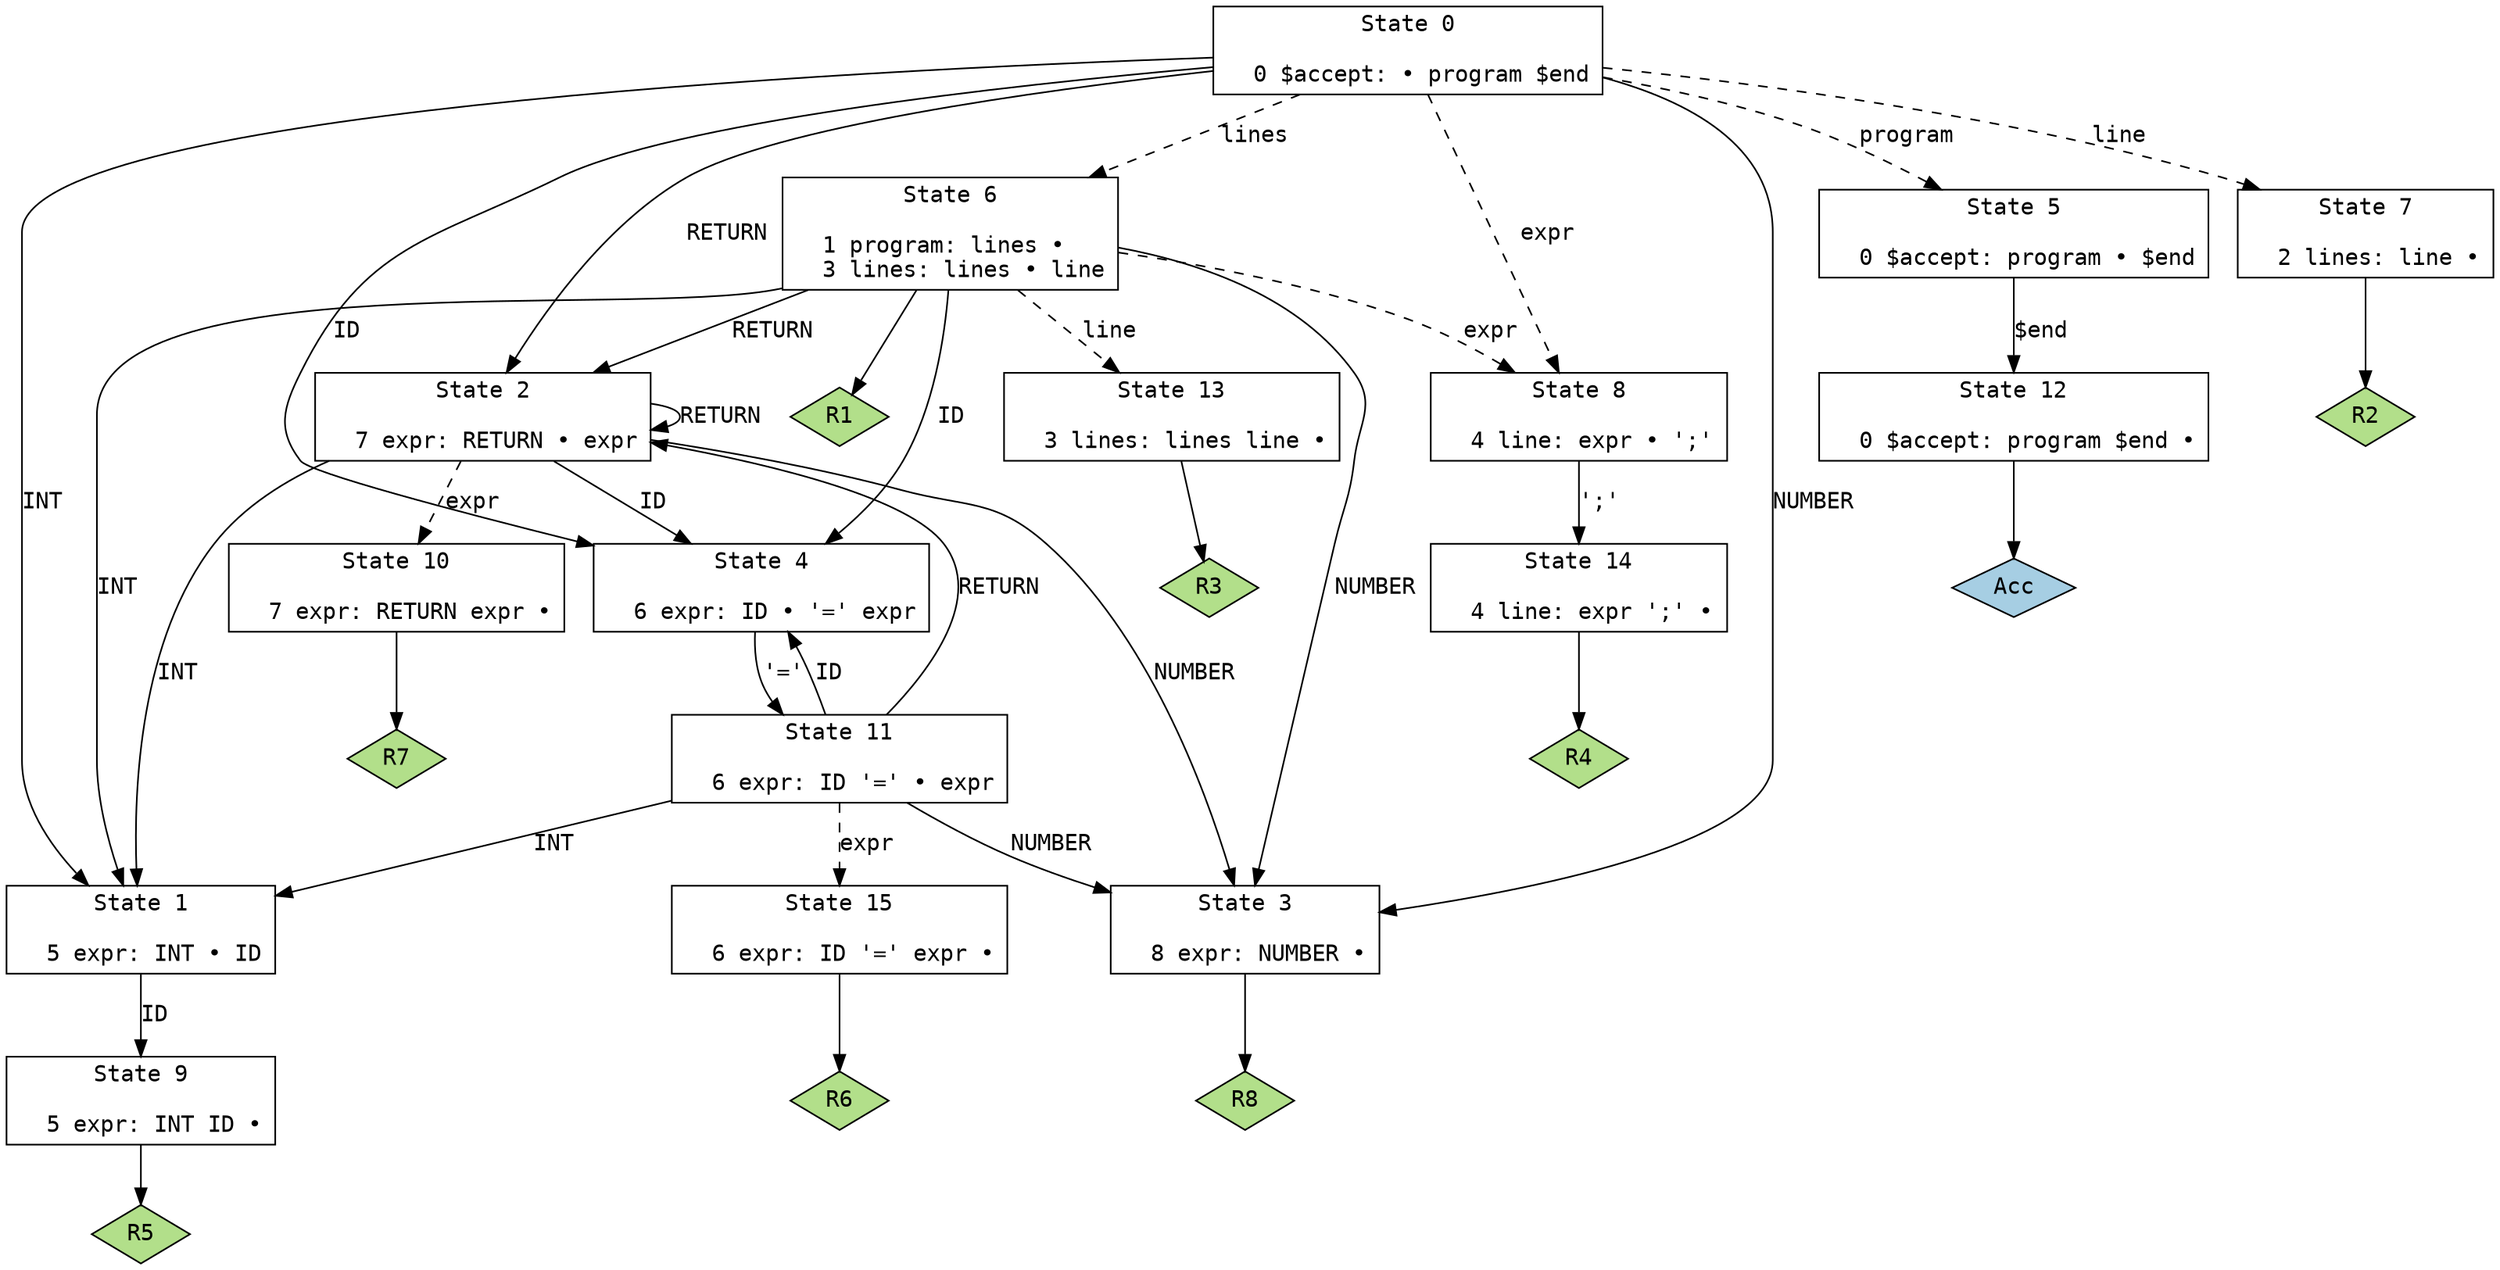 // Generated by GNU Bison 3.8.2.
// Report bugs to <bug-bison@gnu.org>.
// Home page: <https://www.gnu.org/software/bison/>.

digraph "src/parser.yy"
{
  node [fontname = courier, shape = box, colorscheme = paired6]
  edge [fontname = courier]

  0 [label="State 0\n\l  0 $accept: • program $end\l"]
  0 -> 1 [style=solid label="INT"]
  0 -> 2 [style=solid label="RETURN"]
  0 -> 3 [style=solid label="NUMBER"]
  0 -> 4 [style=solid label="ID"]
  0 -> 5 [style=dashed label="program"]
  0 -> 6 [style=dashed label="lines"]
  0 -> 7 [style=dashed label="line"]
  0 -> 8 [style=dashed label="expr"]
  1 [label="State 1\n\l  5 expr: INT • ID\l"]
  1 -> 9 [style=solid label="ID"]
  2 [label="State 2\n\l  7 expr: RETURN • expr\l"]
  2 -> 1 [style=solid label="INT"]
  2 -> 2 [style=solid label="RETURN"]
  2 -> 3 [style=solid label="NUMBER"]
  2 -> 4 [style=solid label="ID"]
  2 -> 10 [style=dashed label="expr"]
  3 [label="State 3\n\l  8 expr: NUMBER •\l"]
  3 -> "3R8" [style=solid]
 "3R8" [label="R8", fillcolor=3, shape=diamond, style=filled]
  4 [label="State 4\n\l  6 expr: ID • '=' expr\l"]
  4 -> 11 [style=solid label="'='"]
  5 [label="State 5\n\l  0 $accept: program • $end\l"]
  5 -> 12 [style=solid label="$end"]
  6 [label="State 6\n\l  1 program: lines •\l  3 lines: lines • line\l"]
  6 -> 1 [style=solid label="INT"]
  6 -> 2 [style=solid label="RETURN"]
  6 -> 3 [style=solid label="NUMBER"]
  6 -> 4 [style=solid label="ID"]
  6 -> 13 [style=dashed label="line"]
  6 -> 8 [style=dashed label="expr"]
  6 -> "6R1" [style=solid]
 "6R1" [label="R1", fillcolor=3, shape=diamond, style=filled]
  7 [label="State 7\n\l  2 lines: line •\l"]
  7 -> "7R2" [style=solid]
 "7R2" [label="R2", fillcolor=3, shape=diamond, style=filled]
  8 [label="State 8\n\l  4 line: expr • ';'\l"]
  8 -> 14 [style=solid label="';'"]
  9 [label="State 9\n\l  5 expr: INT ID •\l"]
  9 -> "9R5" [style=solid]
 "9R5" [label="R5", fillcolor=3, shape=diamond, style=filled]
  10 [label="State 10\n\l  7 expr: RETURN expr •\l"]
  10 -> "10R7" [style=solid]
 "10R7" [label="R7", fillcolor=3, shape=diamond, style=filled]
  11 [label="State 11\n\l  6 expr: ID '=' • expr\l"]
  11 -> 1 [style=solid label="INT"]
  11 -> 2 [style=solid label="RETURN"]
  11 -> 3 [style=solid label="NUMBER"]
  11 -> 4 [style=solid label="ID"]
  11 -> 15 [style=dashed label="expr"]
  12 [label="State 12\n\l  0 $accept: program $end •\l"]
  12 -> "12R0" [style=solid]
 "12R0" [label="Acc", fillcolor=1, shape=diamond, style=filled]
  13 [label="State 13\n\l  3 lines: lines line •\l"]
  13 -> "13R3" [style=solid]
 "13R3" [label="R3", fillcolor=3, shape=diamond, style=filled]
  14 [label="State 14\n\l  4 line: expr ';' •\l"]
  14 -> "14R4" [style=solid]
 "14R4" [label="R4", fillcolor=3, shape=diamond, style=filled]
  15 [label="State 15\n\l  6 expr: ID '=' expr •\l"]
  15 -> "15R6" [style=solid]
 "15R6" [label="R6", fillcolor=3, shape=diamond, style=filled]
}
